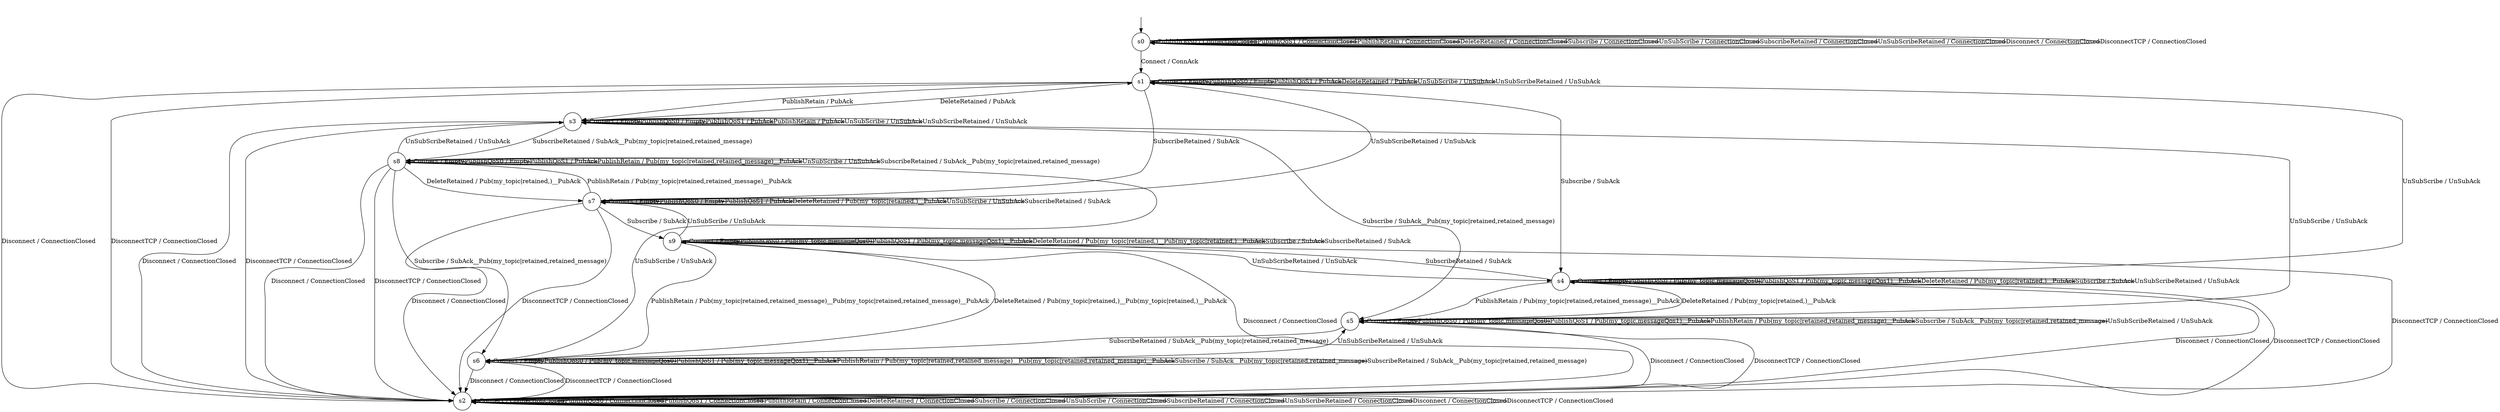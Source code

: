 digraph g {
__start0 [label="" shape="none"];

	s0 [shape="circle" label="s0"];
	s1 [shape="circle" label="s1"];
	s2 [shape="circle" label="s2"];
	s3 [shape="circle" label="s3"];
	s4 [shape="circle" label="s4"];
	s5 [shape="circle" label="s5"];
	s6 [shape="circle" label="s6"];
	s7 [shape="circle" label="s7"];
	s8 [shape="circle" label="s8"];
	s9 [shape="circle" label="s9"];
	s0 -> s1 [label="Connect / ConnAck"];
	s0 -> s0 [label="PublishQoS0 / ConnectionClosed"];
	s0 -> s0 [label="PublishQoS1 / ConnectionClosed"];
	s0 -> s0 [label="PublishRetain / ConnectionClosed"];
	s0 -> s0 [label="DeleteRetained / ConnectionClosed"];
	s0 -> s0 [label="Subscribe / ConnectionClosed"];
	s0 -> s0 [label="UnSubScribe / ConnectionClosed"];
	s0 -> s0 [label="SubscribeRetained / ConnectionClosed"];
	s0 -> s0 [label="UnSubScribeRetained / ConnectionClosed"];
	s0 -> s0 [label="Disconnect / ConnectionClosed"];
	s0 -> s0 [label="DisconnectTCP / ConnectionClosed"];
	s1 -> s1 [label="Connect / Empty"];
	s1 -> s1 [label="PublishQoS0 / Empty"];
	s1 -> s1 [label="PublishQoS1 / PubAck"];
	s1 -> s3 [label="PublishRetain / PubAck"];
	s1 -> s1 [label="DeleteRetained / PubAck"];
	s1 -> s4 [label="Subscribe / SubAck"];
	s1 -> s1 [label="UnSubScribe / UnSubAck"];
	s1 -> s7 [label="SubscribeRetained / SubAck"];
	s1 -> s1 [label="UnSubScribeRetained / UnSubAck"];
	s1 -> s2 [label="Disconnect / ConnectionClosed"];
	s1 -> s2 [label="DisconnectTCP / ConnectionClosed"];
	s2 -> s2 [label="Connect / ConnectionClosed"];
	s2 -> s2 [label="PublishQoS0 / ConnectionClosed"];
	s2 -> s2 [label="PublishQoS1 / ConnectionClosed"];
	s2 -> s2 [label="PublishRetain / ConnectionClosed"];
	s2 -> s2 [label="DeleteRetained / ConnectionClosed"];
	s2 -> s2 [label="Subscribe / ConnectionClosed"];
	s2 -> s2 [label="UnSubScribe / ConnectionClosed"];
	s2 -> s2 [label="SubscribeRetained / ConnectionClosed"];
	s2 -> s2 [label="UnSubScribeRetained / ConnectionClosed"];
	s2 -> s2 [label="Disconnect / ConnectionClosed"];
	s2 -> s2 [label="DisconnectTCP / ConnectionClosed"];
	s3 -> s3 [label="Connect / Empty"];
	s3 -> s3 [label="PublishQoS0 / Empty"];
	s3 -> s3 [label="PublishQoS1 / PubAck"];
	s3 -> s3 [label="PublishRetain / PubAck"];
	s3 -> s1 [label="DeleteRetained / PubAck"];
	s3 -> s5 [label="Subscribe / SubAck__Pub(my_topic|retained,retained_message)"];
	s3 -> s3 [label="UnSubScribe / UnSubAck"];
	s3 -> s8 [label="SubscribeRetained / SubAck__Pub(my_topic|retained,retained_message)"];
	s3 -> s3 [label="UnSubScribeRetained / UnSubAck"];
	s3 -> s2 [label="Disconnect / ConnectionClosed"];
	s3 -> s2 [label="DisconnectTCP / ConnectionClosed"];
	s4 -> s4 [label="Connect / Empty"];
	s4 -> s4 [label="PublishQoS0 / Pub(my_topic,messageQos0)"];
	s4 -> s4 [label="PublishQoS1 / Pub(my_topic,messageQos1)__PubAck"];
	s4 -> s5 [label="PublishRetain / Pub(my_topic|retained,retained_message)__PubAck"];
	s4 -> s4 [label="DeleteRetained / Pub(my_topic|retained,)__PubAck"];
	s4 -> s4 [label="Subscribe / SubAck"];
	s4 -> s1 [label="UnSubScribe / UnSubAck"];
	s4 -> s9 [label="SubscribeRetained / SubAck"];
	s4 -> s4 [label="UnSubScribeRetained / UnSubAck"];
	s4 -> s2 [label="Disconnect / ConnectionClosed"];
	s4 -> s2 [label="DisconnectTCP / ConnectionClosed"];
	s5 -> s5 [label="Connect / Empty"];
	s5 -> s5 [label="PublishQoS0 / Pub(my_topic,messageQos0)"];
	s5 -> s5 [label="PublishQoS1 / Pub(my_topic,messageQos1)__PubAck"];
	s5 -> s5 [label="PublishRetain / Pub(my_topic|retained,retained_message)__PubAck"];
	s5 -> s4 [label="DeleteRetained / Pub(my_topic|retained,)__PubAck"];
	s5 -> s5 [label="Subscribe / SubAck__Pub(my_topic|retained,retained_message)"];
	s5 -> s3 [label="UnSubScribe / UnSubAck"];
	s5 -> s6 [label="SubscribeRetained / SubAck__Pub(my_topic|retained,retained_message)"];
	s5 -> s5 [label="UnSubScribeRetained / UnSubAck"];
	s5 -> s2 [label="Disconnect / ConnectionClosed"];
	s5 -> s2 [label="DisconnectTCP / ConnectionClosed"];
	s6 -> s6 [label="Connect / Empty"];
	s6 -> s6 [label="PublishQoS0 / Pub(my_topic,messageQos0)"];
	s6 -> s6 [label="PublishQoS1 / Pub(my_topic,messageQos1)__PubAck"];
	s6 -> s6 [label="PublishRetain / Pub(my_topic|retained,retained_message)__Pub(my_topic|retained,retained_message)__PubAck"];
	s6 -> s9 [label="DeleteRetained / Pub(my_topic|retained,)__Pub(my_topic|retained,)__PubAck"];
	s6 -> s6 [label="Subscribe / SubAck__Pub(my_topic|retained,retained_message)"];
	s6 -> s8 [label="UnSubScribe / UnSubAck"];
	s6 -> s6 [label="SubscribeRetained / SubAck__Pub(my_topic|retained,retained_message)"];
	s6 -> s5 [label="UnSubScribeRetained / UnSubAck"];
	s6 -> s2 [label="Disconnect / ConnectionClosed"];
	s6 -> s2 [label="DisconnectTCP / ConnectionClosed"];
	s7 -> s7 [label="Connect / Empty"];
	s7 -> s7 [label="PublishQoS0 / Empty"];
	s7 -> s7 [label="PublishQoS1 / PubAck"];
	s7 -> s8 [label="PublishRetain / Pub(my_topic|retained,retained_message)__PubAck"];
	s7 -> s7 [label="DeleteRetained / Pub(my_topic|retained,)__PubAck"];
	s7 -> s9 [label="Subscribe / SubAck"];
	s7 -> s7 [label="UnSubScribe / UnSubAck"];
	s7 -> s7 [label="SubscribeRetained / SubAck"];
	s7 -> s1 [label="UnSubScribeRetained / UnSubAck"];
	s7 -> s2 [label="Disconnect / ConnectionClosed"];
	s7 -> s2 [label="DisconnectTCP / ConnectionClosed"];
	s8 -> s8 [label="Connect / Empty"];
	s8 -> s8 [label="PublishQoS0 / Empty"];
	s8 -> s8 [label="PublishQoS1 / PubAck"];
	s8 -> s8 [label="PublishRetain / Pub(my_topic|retained,retained_message)__PubAck"];
	s8 -> s7 [label="DeleteRetained / Pub(my_topic|retained,)__PubAck"];
	s8 -> s6 [label="Subscribe / SubAck__Pub(my_topic|retained,retained_message)"];
	s8 -> s8 [label="UnSubScribe / UnSubAck"];
	s8 -> s8 [label="SubscribeRetained / SubAck__Pub(my_topic|retained,retained_message)"];
	s8 -> s3 [label="UnSubScribeRetained / UnSubAck"];
	s8 -> s2 [label="Disconnect / ConnectionClosed"];
	s8 -> s2 [label="DisconnectTCP / ConnectionClosed"];
	s9 -> s9 [label="Connect / Empty"];
	s9 -> s9 [label="PublishQoS0 / Pub(my_topic,messageQos0)"];
	s9 -> s9 [label="PublishQoS1 / Pub(my_topic,messageQos1)__PubAck"];
	s9 -> s6 [label="PublishRetain / Pub(my_topic|retained,retained_message)__Pub(my_topic|retained,retained_message)__PubAck"];
	s9 -> s9 [label="DeleteRetained / Pub(my_topic|retained,)__Pub(my_topic|retained,)__PubAck"];
	s9 -> s9 [label="Subscribe / SubAck"];
	s9 -> s7 [label="UnSubScribe / UnSubAck"];
	s9 -> s9 [label="SubscribeRetained / SubAck"];
	s9 -> s4 [label="UnSubScribeRetained / UnSubAck"];
	s9 -> s2 [label="Disconnect / ConnectionClosed"];
	s9 -> s2 [label="DisconnectTCP / ConnectionClosed"];

__start0 -> s0;
}

